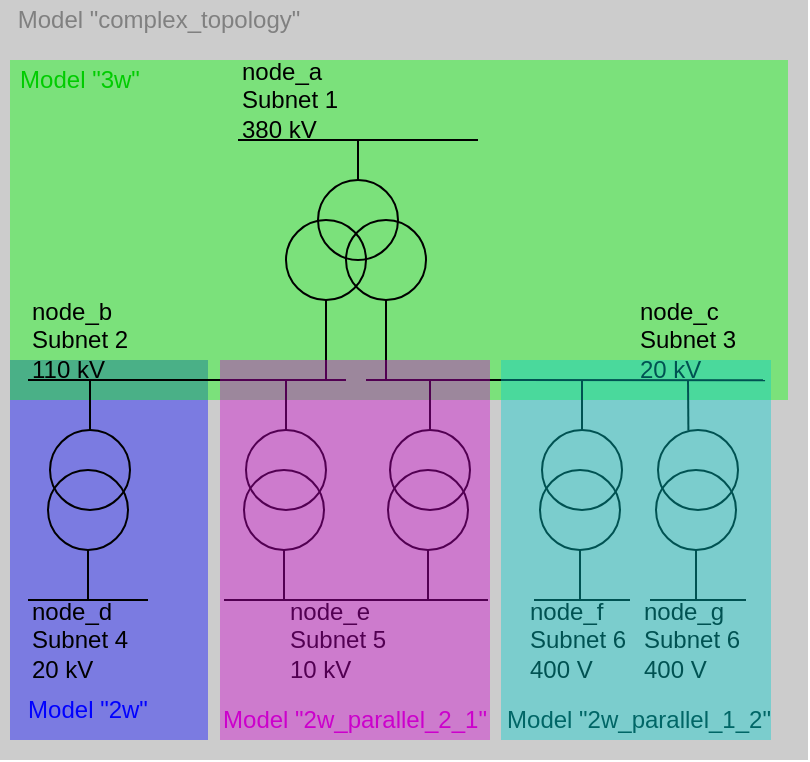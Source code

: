 <mxfile version="12.1.0" type="device" pages="1"><diagram id="Ia3M36G53G9nocTcs8A-" name="Page-1"><mxGraphModel dx="947" dy="570" grid="1" gridSize="10" guides="1" tooltips="1" connect="1" arrows="1" fold="1" page="1" pageScale="1" pageWidth="827" pageHeight="1169" math="0" shadow="0"><root><mxCell id="0"/><mxCell id="1" parent="0"/><mxCell id="JM8S8cMQU3KIqErYfZuZ-59" value="" style="rounded=0;whiteSpace=wrap;html=1;fillColor=#808080;strokeColor=none;glass=0;fillOpacity=40;" parent="1" vertex="1"><mxGeometry x="86" y="10" width="404" height="380" as="geometry"/></mxCell><mxCell id="JM8S8cMQU3KIqErYfZuZ-52" value="" style="rounded=0;whiteSpace=wrap;html=1;fillColor=#0000FF;strokeColor=none;strokeOpacity=100;fillOpacity=40;" parent="1" vertex="1"><mxGeometry x="91" y="190" width="99" height="190" as="geometry"/></mxCell><mxCell id="JM8S8cMQU3KIqErYfZuZ-53" value="Model &quot;2w&quot;" style="text;html=1;strokeColor=none;fillColor=none;align=center;verticalAlign=middle;whiteSpace=wrap;rounded=0;fontColor=#0000FF;" parent="1" vertex="1"><mxGeometry x="95" y="355" width="70" height="20" as="geometry"/></mxCell><mxCell id="JM8S8cMQU3KIqErYfZuZ-47" value="" style="rounded=0;whiteSpace=wrap;html=1;fillColor=#00FF00;strokeColor=none;glass=0;fillOpacity=40;" parent="1" vertex="1"><mxGeometry x="91" y="40" width="389" height="170" as="geometry"/></mxCell><mxCell id="JM8S8cMQU3KIqErYfZuZ-1" value="" style="endArrow=none;html=1;" parent="1" edge="1"><mxGeometry width="50" height="50" relative="1" as="geometry"><mxPoint x="205" y="80" as="sourcePoint"/><mxPoint x="325" y="80" as="targetPoint"/></mxGeometry></mxCell><mxCell id="JM8S8cMQU3KIqErYfZuZ-2" value="" style="ellipse;whiteSpace=wrap;html=1;aspect=fixed;fillColor=none;" parent="1" vertex="1"><mxGeometry x="245" y="100" width="40" height="40" as="geometry"/></mxCell><mxCell id="JM8S8cMQU3KIqErYfZuZ-3" value="" style="ellipse;whiteSpace=wrap;html=1;aspect=fixed;fillColor=none;" parent="1" vertex="1"><mxGeometry x="259" y="120" width="40" height="40" as="geometry"/></mxCell><mxCell id="JM8S8cMQU3KIqErYfZuZ-4" value="" style="ellipse;whiteSpace=wrap;html=1;aspect=fixed;fillColor=none;" parent="1" vertex="1"><mxGeometry x="229" y="120" width="40" height="40" as="geometry"/></mxCell><mxCell id="JM8S8cMQU3KIqErYfZuZ-5" value="" style="endArrow=none;html=1;exitX=0.5;exitY=0;exitDx=0;exitDy=0;" parent="1" source="JM8S8cMQU3KIqErYfZuZ-2" edge="1"><mxGeometry width="50" height="50" relative="1" as="geometry"><mxPoint x="205" y="230" as="sourcePoint"/><mxPoint x="265" y="80" as="targetPoint"/></mxGeometry></mxCell><mxCell id="JM8S8cMQU3KIqErYfZuZ-6" value="" style="endArrow=none;html=1;" parent="1" edge="1"><mxGeometry width="50" height="50" relative="1" as="geometry"><mxPoint x="100" y="200" as="sourcePoint"/><mxPoint x="259" y="200" as="targetPoint"/></mxGeometry></mxCell><mxCell id="JM8S8cMQU3KIqErYfZuZ-7" value="" style="endArrow=none;html=1;entryX=0.978;entryY=0.053;entryDx=0;entryDy=0;entryPerimeter=0;" parent="1" target="JM8S8cMQU3KIqErYfZuZ-56" edge="1"><mxGeometry width="50" height="50" relative="1" as="geometry"><mxPoint x="269" y="200" as="sourcePoint"/><mxPoint x="480" y="200" as="targetPoint"/></mxGeometry></mxCell><mxCell id="JM8S8cMQU3KIqErYfZuZ-8" value="" style="endArrow=none;html=1;" parent="1" source="JM8S8cMQU3KIqErYfZuZ-4" edge="1"><mxGeometry width="50" height="50" relative="1" as="geometry"><mxPoint x="275" y="110" as="sourcePoint"/><mxPoint x="249" y="200" as="targetPoint"/></mxGeometry></mxCell><mxCell id="JM8S8cMQU3KIqErYfZuZ-9" value="" style="endArrow=none;html=1;exitX=0.5;exitY=1;exitDx=0;exitDy=0;" parent="1" source="JM8S8cMQU3KIqErYfZuZ-3" edge="1"><mxGeometry width="50" height="50" relative="1" as="geometry"><mxPoint x="259" y="170" as="sourcePoint"/><mxPoint x="279" y="200" as="targetPoint"/></mxGeometry></mxCell><mxCell id="JM8S8cMQU3KIqErYfZuZ-10" value="node_a&lt;br&gt;Subnet 1&lt;br&gt;380 kV" style="text;html=1;strokeColor=none;fillColor=none;align=left;verticalAlign=middle;whiteSpace=wrap;rounded=0;" parent="1" vertex="1"><mxGeometry x="205" y="40" width="60" height="40" as="geometry"/></mxCell><mxCell id="JM8S8cMQU3KIqErYfZuZ-12" value="node_b&lt;br&gt;Subnet 2&lt;br&gt;110 kV" style="text;html=1;strokeColor=none;fillColor=none;align=left;verticalAlign=middle;whiteSpace=wrap;rounded=0;" parent="1" vertex="1"><mxGeometry x="100" y="160" width="60" height="40" as="geometry"/></mxCell><mxCell id="JM8S8cMQU3KIqErYfZuZ-13" value="node_c&lt;br&gt;Subnet 3&lt;br&gt;20 kV" style="text;html=1;strokeColor=none;fillColor=none;align=left;verticalAlign=middle;whiteSpace=wrap;rounded=0;" parent="1" vertex="1"><mxGeometry x="404" y="160" width="60" height="40" as="geometry"/></mxCell><mxCell id="JM8S8cMQU3KIqErYfZuZ-14" value="" style="ellipse;whiteSpace=wrap;html=1;aspect=fixed;fillColor=none;" parent="1" vertex="1"><mxGeometry x="209" y="225" width="40" height="40" as="geometry"/></mxCell><mxCell id="JM8S8cMQU3KIqErYfZuZ-15" value="" style="ellipse;whiteSpace=wrap;html=1;aspect=fixed;fillColor=none;" parent="1" vertex="1"><mxGeometry x="208" y="245" width="40" height="40" as="geometry"/></mxCell><mxCell id="JM8S8cMQU3KIqErYfZuZ-16" value="" style="ellipse;whiteSpace=wrap;html=1;aspect=fixed;fillColor=none;" parent="1" vertex="1"><mxGeometry x="281" y="225" width="40" height="40" as="geometry"/></mxCell><mxCell id="JM8S8cMQU3KIqErYfZuZ-17" value="" style="ellipse;whiteSpace=wrap;html=1;aspect=fixed;fillColor=none;" parent="1" vertex="1"><mxGeometry x="280" y="245" width="40" height="40" as="geometry"/></mxCell><mxCell id="JM8S8cMQU3KIqErYfZuZ-18" value="" style="ellipse;whiteSpace=wrap;html=1;aspect=fixed;fillColor=none;" parent="1" vertex="1"><mxGeometry x="111" y="225" width="40" height="40" as="geometry"/></mxCell><mxCell id="JM8S8cMQU3KIqErYfZuZ-19" value="" style="ellipse;whiteSpace=wrap;html=1;aspect=fixed;fillColor=none;" parent="1" vertex="1"><mxGeometry x="110" y="245" width="40" height="40" as="geometry"/></mxCell><mxCell id="JM8S8cMQU3KIqErYfZuZ-20" value="" style="ellipse;whiteSpace=wrap;html=1;aspect=fixed;fillColor=none;" parent="1" vertex="1"><mxGeometry x="357" y="225" width="40" height="40" as="geometry"/></mxCell><mxCell id="JM8S8cMQU3KIqErYfZuZ-21" value="" style="ellipse;whiteSpace=wrap;html=1;aspect=fixed;fillColor=none;" parent="1" vertex="1"><mxGeometry x="356" y="245" width="40" height="40" as="geometry"/></mxCell><mxCell id="JM8S8cMQU3KIqErYfZuZ-22" value="" style="ellipse;whiteSpace=wrap;html=1;aspect=fixed;fillColor=none;" parent="1" vertex="1"><mxGeometry x="415" y="225" width="40" height="40" as="geometry"/></mxCell><mxCell id="JM8S8cMQU3KIqErYfZuZ-23" value="" style="ellipse;whiteSpace=wrap;html=1;aspect=fixed;fillColor=none;" parent="1" vertex="1"><mxGeometry x="414" y="245" width="40" height="40" as="geometry"/></mxCell><mxCell id="JM8S8cMQU3KIqErYfZuZ-24" value="" style="endArrow=none;html=1;" parent="1" edge="1"><mxGeometry width="50" height="50" relative="1" as="geometry"><mxPoint x="100" y="310" as="sourcePoint"/><mxPoint x="160" y="310" as="targetPoint"/></mxGeometry></mxCell><mxCell id="JM8S8cMQU3KIqErYfZuZ-25" value="" style="endArrow=none;html=1;" parent="1" edge="1"><mxGeometry width="50" height="50" relative="1" as="geometry"><mxPoint x="198" y="310" as="sourcePoint"/><mxPoint x="330" y="310" as="targetPoint"/></mxGeometry></mxCell><mxCell id="JM8S8cMQU3KIqErYfZuZ-27" value="" style="endArrow=none;html=1;" parent="1" edge="1"><mxGeometry width="50" height="50" relative="1" as="geometry"><mxPoint x="353" y="310" as="sourcePoint"/><mxPoint x="401" y="310" as="targetPoint"/></mxGeometry></mxCell><mxCell id="JM8S8cMQU3KIqErYfZuZ-29" value="" style="endArrow=none;html=1;" parent="1" edge="1"><mxGeometry width="50" height="50" relative="1" as="geometry"><mxPoint x="411" y="310" as="sourcePoint"/><mxPoint x="459" y="310" as="targetPoint"/></mxGeometry></mxCell><mxCell id="JM8S8cMQU3KIqErYfZuZ-30" value="" style="endArrow=none;html=1;entryX=0.5;entryY=0;entryDx=0;entryDy=0;" parent="1" target="JM8S8cMQU3KIqErYfZuZ-18" edge="1"><mxGeometry width="50" height="50" relative="1" as="geometry"><mxPoint x="131" y="200" as="sourcePoint"/><mxPoint x="259" y="210" as="targetPoint"/></mxGeometry></mxCell><mxCell id="JM8S8cMQU3KIqErYfZuZ-31" value="" style="endArrow=none;html=1;entryX=0.5;entryY=0;entryDx=0;entryDy=0;" parent="1" target="JM8S8cMQU3KIqErYfZuZ-14" edge="1"><mxGeometry width="50" height="50" relative="1" as="geometry"><mxPoint x="229" y="200" as="sourcePoint"/><mxPoint x="141" y="235" as="targetPoint"/></mxGeometry></mxCell><mxCell id="JM8S8cMQU3KIqErYfZuZ-32" value="" style="endArrow=none;html=1;entryX=0.5;entryY=0;entryDx=0;entryDy=0;" parent="1" target="JM8S8cMQU3KIqErYfZuZ-16" edge="1"><mxGeometry width="50" height="50" relative="1" as="geometry"><mxPoint x="301" y="200" as="sourcePoint"/><mxPoint x="239" y="235" as="targetPoint"/></mxGeometry></mxCell><mxCell id="JM8S8cMQU3KIqErYfZuZ-33" value="" style="endArrow=none;html=1;entryX=0.5;entryY=0;entryDx=0;entryDy=0;" parent="1" target="JM8S8cMQU3KIqErYfZuZ-20" edge="1"><mxGeometry width="50" height="50" relative="1" as="geometry"><mxPoint x="377" y="200" as="sourcePoint"/><mxPoint x="295" y="235" as="targetPoint"/></mxGeometry></mxCell><mxCell id="JM8S8cMQU3KIqErYfZuZ-36" value="" style="endArrow=none;html=1;entryX=0.38;entryY=0.005;entryDx=0;entryDy=0;entryPerimeter=0;" parent="1" target="JM8S8cMQU3KIqErYfZuZ-22" edge="1"><mxGeometry width="50" height="50" relative="1" as="geometry"><mxPoint x="430" y="200" as="sourcePoint"/><mxPoint x="387" y="235" as="targetPoint"/></mxGeometry></mxCell><mxCell id="JM8S8cMQU3KIqErYfZuZ-37" value="" style="endArrow=none;html=1;entryX=0.5;entryY=1;entryDx=0;entryDy=0;" parent="1" target="JM8S8cMQU3KIqErYfZuZ-19" edge="1"><mxGeometry width="50" height="50" relative="1" as="geometry"><mxPoint x="130" y="310" as="sourcePoint"/><mxPoint x="141" y="235" as="targetPoint"/></mxGeometry></mxCell><mxCell id="JM8S8cMQU3KIqErYfZuZ-38" value="" style="endArrow=none;html=1;entryX=0.5;entryY=1;entryDx=0;entryDy=0;" parent="1" target="JM8S8cMQU3KIqErYfZuZ-15" edge="1"><mxGeometry width="50" height="50" relative="1" as="geometry"><mxPoint x="228" y="310" as="sourcePoint"/><mxPoint x="140" y="295" as="targetPoint"/></mxGeometry></mxCell><mxCell id="JM8S8cMQU3KIqErYfZuZ-39" value="" style="endArrow=none;html=1;entryX=0.5;entryY=1;entryDx=0;entryDy=0;" parent="1" target="JM8S8cMQU3KIqErYfZuZ-17" edge="1"><mxGeometry width="50" height="50" relative="1" as="geometry"><mxPoint x="300" y="310" as="sourcePoint"/><mxPoint x="238" y="295" as="targetPoint"/></mxGeometry></mxCell><mxCell id="JM8S8cMQU3KIqErYfZuZ-40" value="" style="endArrow=none;html=1;entryX=0.5;entryY=1;entryDx=0;entryDy=0;" parent="1" target="JM8S8cMQU3KIqErYfZuZ-21" edge="1"><mxGeometry width="50" height="50" relative="1" as="geometry"><mxPoint x="376" y="310" as="sourcePoint"/><mxPoint x="294" y="295" as="targetPoint"/></mxGeometry></mxCell><mxCell id="JM8S8cMQU3KIqErYfZuZ-41" value="" style="endArrow=none;html=1;entryX=0.5;entryY=1;entryDx=0;entryDy=0;" parent="1" target="JM8S8cMQU3KIqErYfZuZ-23" edge="1"><mxGeometry width="50" height="50" relative="1" as="geometry"><mxPoint x="434" y="310" as="sourcePoint"/><mxPoint x="386" y="295" as="targetPoint"/></mxGeometry></mxCell><mxCell id="JM8S8cMQU3KIqErYfZuZ-42" value="node_d&lt;br&gt;Subnet 4&lt;br&gt;20 kV" style="text;html=1;strokeColor=none;fillColor=none;align=left;verticalAlign=middle;whiteSpace=wrap;rounded=0;" parent="1" vertex="1"><mxGeometry x="100" y="310" width="60" height="40" as="geometry"/></mxCell><mxCell id="JM8S8cMQU3KIqErYfZuZ-43" value="node_e&lt;br&gt;Subnet 5&lt;br&gt;10 kV" style="text;html=1;strokeColor=none;fillColor=none;align=left;verticalAlign=middle;whiteSpace=wrap;rounded=0;" parent="1" vertex="1"><mxGeometry x="229" y="310" width="60" height="40" as="geometry"/></mxCell><mxCell id="JM8S8cMQU3KIqErYfZuZ-45" value="node_f&lt;br&gt;Subnet 6&lt;br&gt;400 V" style="text;html=1;strokeColor=none;fillColor=none;align=left;verticalAlign=middle;whiteSpace=wrap;rounded=0;" parent="1" vertex="1"><mxGeometry x="348.5" y="310" width="57" height="40" as="geometry"/></mxCell><mxCell id="JM8S8cMQU3KIqErYfZuZ-46" value="node_g&lt;br&gt;Subnet 6&lt;br&gt;400 V" style="text;html=1;strokeColor=none;fillColor=none;align=left;verticalAlign=middle;whiteSpace=wrap;rounded=0;" parent="1" vertex="1"><mxGeometry x="405.5" y="310" width="57" height="40" as="geometry"/></mxCell><mxCell id="JM8S8cMQU3KIqErYfZuZ-48" value="Model &quot;3w&quot;" style="text;html=1;strokeColor=none;fillColor=none;align=center;verticalAlign=middle;whiteSpace=wrap;rounded=0;fontColor=#00CC00;" parent="1" vertex="1"><mxGeometry x="91" y="40" width="70" height="20" as="geometry"/></mxCell><mxCell id="JM8S8cMQU3KIqErYfZuZ-54" value="" style="rounded=0;whiteSpace=wrap;html=1;fillColor=#CC00CC;strokeColor=none;strokeOpacity=100;fillOpacity=40;" parent="1" vertex="1"><mxGeometry x="196" y="190" width="135" height="190" as="geometry"/></mxCell><mxCell id="JM8S8cMQU3KIqErYfZuZ-55" value="Model &quot;2w_parallel_2_1&quot;" style="text;html=1;strokeColor=none;fillColor=none;align=center;verticalAlign=middle;whiteSpace=wrap;rounded=0;fontColor=#CC00CC;" parent="1" vertex="1"><mxGeometry x="193" y="360" width="141" height="20" as="geometry"/></mxCell><mxCell id="JM8S8cMQU3KIqErYfZuZ-56" value="" style="rounded=0;whiteSpace=wrap;html=1;fillColor=#00CCCC;strokeColor=none;strokeOpacity=100;fillOpacity=40;" parent="1" vertex="1"><mxGeometry x="336.5" y="190" width="135" height="190" as="geometry"/></mxCell><mxCell id="JM8S8cMQU3KIqErYfZuZ-57" value="&lt;font color=&quot;#006666&quot;&gt;Model &quot;2w_parallel_1_2&quot;&lt;/font&gt;" style="text;html=1;strokeColor=none;fillColor=none;align=center;verticalAlign=middle;whiteSpace=wrap;rounded=0;fontColor=#00CCCC;" parent="1" vertex="1"><mxGeometry x="335" y="360" width="141" height="20" as="geometry"/></mxCell><mxCell id="JM8S8cMQU3KIqErYfZuZ-58" value="Model &quot;complex_topology&quot;" style="text;html=1;strokeColor=none;fillColor=none;align=center;verticalAlign=middle;whiteSpace=wrap;rounded=0;fontColor=#808080;" parent="1" vertex="1"><mxGeometry x="91" y="10" width="149" height="20" as="geometry"/></mxCell></root></mxGraphModel></diagram></mxfile>
